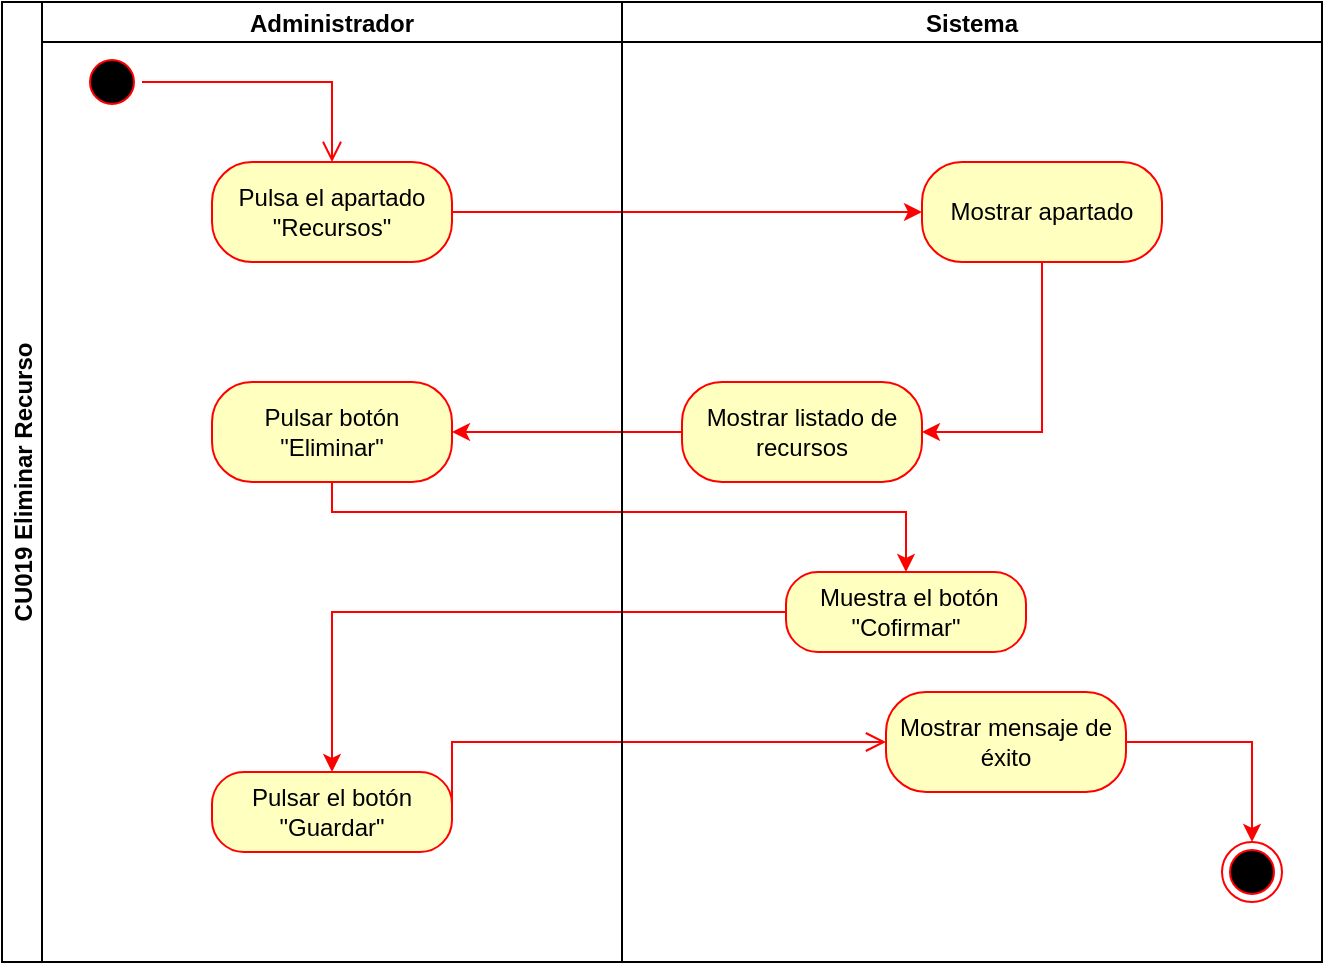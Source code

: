 <mxfile version="27.1.6">
  <diagram name="Página-1" id="e45OjPIBaFHz5NlUAJ0t">
    <mxGraphModel grid="1" page="1" gridSize="10" guides="1" tooltips="1" connect="1" arrows="1" fold="1" pageScale="1" pageWidth="827" pageHeight="1169" math="0" shadow="0">
      <root>
        <mxCell id="0" />
        <mxCell id="1" parent="0" />
        <mxCell id="sgAW8uFoZmO3ORvUETgr-3" value="CU019 Eliminar Recurso" style="swimlane;childLayout=stackLayout;resizeParent=1;resizeParentMax=0;startSize=20;horizontal=0;horizontalStack=1;fontStyle=1" vertex="1" parent="1">
          <mxGeometry x="1738" y="345" width="660" height="480" as="geometry">
            <mxRectangle x="200" y="80" width="40" height="50" as="alternateBounds" />
          </mxGeometry>
        </mxCell>
        <mxCell id="sgAW8uFoZmO3ORvUETgr-4" style="edgeStyle=orthogonalEdgeStyle;rounded=0;orthogonalLoop=1;jettySize=auto;html=1;entryX=0;entryY=0.5;entryDx=0;entryDy=0;strokeColor=light-dark(#ff0000, #ededed);" edge="1" parent="sgAW8uFoZmO3ORvUETgr-3" source="mGtFkT2378oQVPJrBqGY-1" target="sgAW8uFoZmO3ORvUETgr-15">
          <mxGeometry relative="1" as="geometry">
            <Array as="points" />
            <mxPoint x="280" y="110" as="sourcePoint" />
          </mxGeometry>
        </mxCell>
        <mxCell id="sgAW8uFoZmO3ORvUETgr-6" value="Administrador" style="swimlane;startSize=20;" vertex="1" parent="sgAW8uFoZmO3ORvUETgr-3">
          <mxGeometry x="20" width="290" height="480" as="geometry" />
        </mxCell>
        <mxCell id="sgAW8uFoZmO3ORvUETgr-7" value="" style="ellipse;html=1;shape=startState;fillColor=#000000;strokeColor=#ff0000;fillStyle=auto;" vertex="1" parent="sgAW8uFoZmO3ORvUETgr-6">
          <mxGeometry x="20" y="25" width="30" height="30" as="geometry" />
        </mxCell>
        <mxCell id="sgAW8uFoZmO3ORvUETgr-9" value="" style="edgeStyle=orthogonalEdgeStyle;html=1;verticalAlign=bottom;endArrow=open;endSize=8;strokeColor=#ff0000;rounded=0;" edge="1" parent="sgAW8uFoZmO3ORvUETgr-6" source="sgAW8uFoZmO3ORvUETgr-7" target="mGtFkT2378oQVPJrBqGY-1">
          <mxGeometry relative="1" as="geometry">
            <mxPoint x="165" y="55" as="targetPoint" />
            <mxPoint x="340" y="320" as="sourcePoint" />
          </mxGeometry>
        </mxCell>
        <mxCell id="sgAW8uFoZmO3ORvUETgr-10" value="Pulsar botón &quot;Eliminar&quot;" style="rounded=1;whiteSpace=wrap;html=1;arcSize=40;fontColor=#000000;fillColor=#ffffc0;strokeColor=#ff0000;" vertex="1" parent="sgAW8uFoZmO3ORvUETgr-6">
          <mxGeometry x="85" y="190" width="120" height="50" as="geometry" />
        </mxCell>
        <mxCell id="sgAW8uFoZmO3ORvUETgr-11" value="Pulsar el botón &quot;Guardar&quot;" style="rounded=1;whiteSpace=wrap;html=1;arcSize=40;fontColor=#000000;fillColor=#ffffc0;strokeColor=#ff0000;" vertex="1" parent="sgAW8uFoZmO3ORvUETgr-6">
          <mxGeometry x="85" y="385" width="120" height="40" as="geometry" />
        </mxCell>
        <mxCell id="mGtFkT2378oQVPJrBqGY-1" value="Pulsa el apartado &quot;Recursos&quot;" style="rounded=1;whiteSpace=wrap;html=1;arcSize=40;fontColor=#000000;fillColor=#ffffc0;strokeColor=#ff0000;" vertex="1" parent="sgAW8uFoZmO3ORvUETgr-6">
          <mxGeometry x="85" y="80" width="120" height="50" as="geometry" />
        </mxCell>
        <mxCell id="sgAW8uFoZmO3ORvUETgr-13" value="" style="edgeStyle=orthogonalEdgeStyle;html=1;verticalAlign=bottom;endArrow=open;endSize=8;strokeColor=#ff0000;rounded=0;exitX=1;exitY=0.5;exitDx=0;exitDy=0;entryX=0;entryY=0.5;entryDx=0;entryDy=0;" edge="1" parent="sgAW8uFoZmO3ORvUETgr-3" source="sgAW8uFoZmO3ORvUETgr-11" target="sgAW8uFoZmO3ORvUETgr-20">
          <mxGeometry relative="1" as="geometry">
            <mxPoint x="470" y="300" as="targetPoint" />
            <mxPoint x="165" y="390" as="sourcePoint" />
            <Array as="points">
              <mxPoint x="225" y="370" />
            </Array>
          </mxGeometry>
        </mxCell>
        <mxCell id="sgAW8uFoZmO3ORvUETgr-21" style="edgeStyle=orthogonalEdgeStyle;rounded=0;orthogonalLoop=1;jettySize=auto;html=1;entryX=1;entryY=0.5;entryDx=0;entryDy=0;strokeColor=light-dark(#ff0000, #ededed);" edge="1" parent="sgAW8uFoZmO3ORvUETgr-3" source="sgAW8uFoZmO3ORvUETgr-17" target="sgAW8uFoZmO3ORvUETgr-10">
          <mxGeometry relative="1" as="geometry" />
        </mxCell>
        <mxCell id="vN1_2Sc0lnWRHrt2KN6W-9" value="" style="edgeStyle=orthogonalEdgeStyle;rounded=0;orthogonalLoop=1;jettySize=auto;html=1;entryX=0.5;entryY=0;entryDx=0;entryDy=0;strokeColor=light-dark(#ff0000, #ededed);" edge="1" parent="sgAW8uFoZmO3ORvUETgr-3" source="sgAW8uFoZmO3ORvUETgr-10" target="vN1_2Sc0lnWRHrt2KN6W-8">
          <mxGeometry relative="1" as="geometry">
            <mxPoint x="1923" y="730" as="targetPoint" />
            <Array as="points">
              <mxPoint x="165" y="255" />
              <mxPoint x="452" y="255" />
            </Array>
            <mxPoint x="1923" y="585" as="sourcePoint" />
          </mxGeometry>
        </mxCell>
        <mxCell id="sgAW8uFoZmO3ORvUETgr-12" style="edgeStyle=orthogonalEdgeStyle;rounded=0;orthogonalLoop=1;jettySize=auto;html=1;entryX=0.5;entryY=0;entryDx=0;entryDy=0;strokeColor=light-dark(#ff0000, #ededed);" edge="1" parent="sgAW8uFoZmO3ORvUETgr-3" source="vN1_2Sc0lnWRHrt2KN6W-8" target="sgAW8uFoZmO3ORvUETgr-11">
          <mxGeometry relative="1" as="geometry">
            <mxPoint x="435.0" y="270" as="targetPoint" />
            <Array as="points" />
          </mxGeometry>
        </mxCell>
        <mxCell id="sgAW8uFoZmO3ORvUETgr-14" value="Sistema" style="swimlane;startSize=20;" vertex="1" parent="sgAW8uFoZmO3ORvUETgr-3">
          <mxGeometry x="310" width="350" height="480" as="geometry" />
        </mxCell>
        <mxCell id="sgAW8uFoZmO3ORvUETgr-15" value="Mostrar apartado" style="rounded=1;whiteSpace=wrap;html=1;arcSize=40;fontColor=#000000;fillColor=#ffffc0;strokeColor=#ff0000;" vertex="1" parent="sgAW8uFoZmO3ORvUETgr-14">
          <mxGeometry x="150" y="80" width="120" height="50" as="geometry" />
        </mxCell>
        <mxCell id="sgAW8uFoZmO3ORvUETgr-16" value="" style="ellipse;html=1;shape=endState;fillColor=#000000;strokeColor=#ff0000;" vertex="1" parent="sgAW8uFoZmO3ORvUETgr-14">
          <mxGeometry x="300" y="420" width="30" height="30" as="geometry" />
        </mxCell>
        <mxCell id="sgAW8uFoZmO3ORvUETgr-17" value="Mostrar listado de recursos" style="rounded=1;whiteSpace=wrap;html=1;arcSize=40;fontColor=#000000;fillColor=#ffffc0;strokeColor=#ff0000;" vertex="1" parent="sgAW8uFoZmO3ORvUETgr-14">
          <mxGeometry x="30" y="190" width="120" height="50" as="geometry" />
        </mxCell>
        <mxCell id="sgAW8uFoZmO3ORvUETgr-18" style="edgeStyle=orthogonalEdgeStyle;rounded=0;orthogonalLoop=1;jettySize=auto;html=1;strokeColor=light-dark(#ff0000, #ededed);exitX=0.5;exitY=1;exitDx=0;exitDy=0;entryX=1;entryY=0.5;entryDx=0;entryDy=0;" edge="1" parent="sgAW8uFoZmO3ORvUETgr-14" source="sgAW8uFoZmO3ORvUETgr-15" target="sgAW8uFoZmO3ORvUETgr-17">
          <mxGeometry relative="1" as="geometry">
            <mxPoint x="-85" y="215" as="targetPoint" />
            <Array as="points">
              <mxPoint x="210" y="215" />
            </Array>
          </mxGeometry>
        </mxCell>
        <mxCell id="sgAW8uFoZmO3ORvUETgr-19" style="edgeStyle=orthogonalEdgeStyle;rounded=0;orthogonalLoop=1;jettySize=auto;html=1;entryX=0.5;entryY=0;entryDx=0;entryDy=0;strokeColor=light-dark(#ff0000, #ededed);" edge="1" parent="sgAW8uFoZmO3ORvUETgr-14" source="sgAW8uFoZmO3ORvUETgr-20" target="sgAW8uFoZmO3ORvUETgr-16">
          <mxGeometry relative="1" as="geometry" />
        </mxCell>
        <mxCell id="sgAW8uFoZmO3ORvUETgr-20" value="Mostrar mensaje de éxito" style="rounded=1;whiteSpace=wrap;html=1;arcSize=40;fontColor=#000000;fillColor=#ffffc0;strokeColor=#ff0000;" vertex="1" parent="sgAW8uFoZmO3ORvUETgr-14">
          <mxGeometry x="132" y="345" width="120" height="50" as="geometry" />
        </mxCell>
        <mxCell id="vN1_2Sc0lnWRHrt2KN6W-8" value="&amp;nbsp;Muestra el botón &quot;Cofirmar&quot;" style="rounded=1;whiteSpace=wrap;html=1;arcSize=40;fontColor=#000000;fillColor=#ffffc0;strokeColor=#ff0000;" vertex="1" parent="sgAW8uFoZmO3ORvUETgr-14">
          <mxGeometry x="82" y="285" width="120" height="40" as="geometry" />
        </mxCell>
      </root>
    </mxGraphModel>
  </diagram>
</mxfile>
